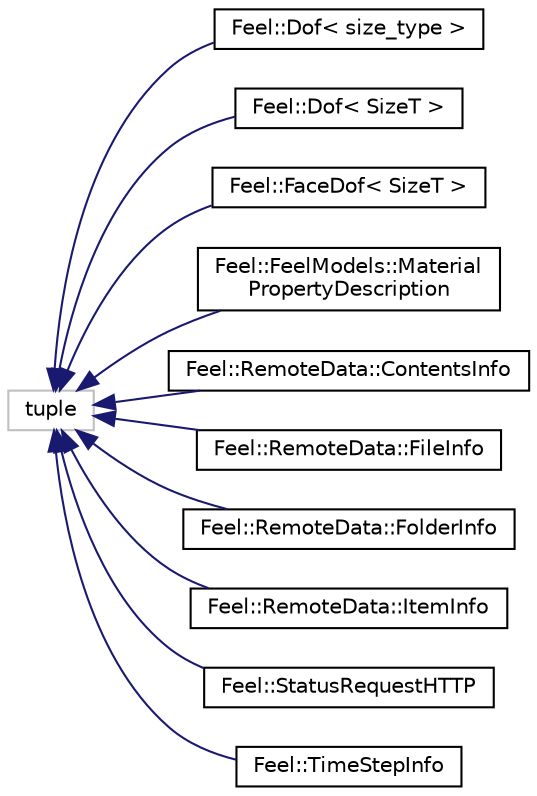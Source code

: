 digraph "Graphical Class Hierarchy"
{
 // LATEX_PDF_SIZE
  edge [fontname="Helvetica",fontsize="10",labelfontname="Helvetica",labelfontsize="10"];
  node [fontname="Helvetica",fontsize="10",shape=record];
  rankdir="LR";
  Node49 [label="tuple",height=0.2,width=0.4,color="grey75", fillcolor="white", style="filled",tooltip=" "];
  Node49 -> Node0 [dir="back",color="midnightblue",fontsize="10",style="solid",fontname="Helvetica"];
  Node0 [label="Feel::Dof\< size_type \>",height=0.2,width=0.4,color="black", fillcolor="white", style="filled",URL="$classFeel_1_1Dof.html",tooltip=" "];
  Node49 -> Node51 [dir="back",color="midnightblue",fontsize="10",style="solid",fontname="Helvetica"];
  Node51 [label="Feel::Dof\< SizeT \>",height=0.2,width=0.4,color="black", fillcolor="white", style="filled",URL="$classFeel_1_1Dof.html",tooltip="class that represents a degree of freedom"];
  Node49 -> Node52 [dir="back",color="midnightblue",fontsize="10",style="solid",fontname="Helvetica"];
  Node52 [label="Feel::FaceDof\< SizeT \>",height=0.2,width=0.4,color="black", fillcolor="white", style="filled",URL="$structFeel_1_1FaceDof.html",tooltip="Describe a Dof on a Face."];
  Node49 -> Node53 [dir="back",color="midnightblue",fontsize="10",style="solid",fontname="Helvetica"];
  Node53 [label="Feel::FeelModels::Material\lPropertyDescription",height=0.2,width=0.4,color="black", fillcolor="white", style="filled",URL="$classFeel_1_1FeelModels_1_1MaterialPropertyDescription.html",tooltip=" "];
  Node49 -> Node54 [dir="back",color="midnightblue",fontsize="10",style="solid",fontname="Helvetica"];
  Node54 [label="Feel::RemoteData::ContentsInfo",height=0.2,width=0.4,color="black", fillcolor="white", style="filled",URL="$classFeel_1_1RemoteData_1_1ContentsInfo.html",tooltip="Content info data structure."];
  Node49 -> Node55 [dir="back",color="midnightblue",fontsize="10",style="solid",fontname="Helvetica"];
  Node55 [label="Feel::RemoteData::FileInfo",height=0.2,width=0.4,color="black", fillcolor="white", style="filled",URL="$structFeel_1_1RemoteData_1_1FileInfo.html",tooltip=" "];
  Node49 -> Node56 [dir="back",color="midnightblue",fontsize="10",style="solid",fontname="Helvetica"];
  Node56 [label="Feel::RemoteData::FolderInfo",height=0.2,width=0.4,color="black", fillcolor="white", style="filled",URL="$structFeel_1_1RemoteData_1_1FolderInfo.html",tooltip=" "];
  Node49 -> Node57 [dir="back",color="midnightblue",fontsize="10",style="solid",fontname="Helvetica"];
  Node57 [label="Feel::RemoteData::ItemInfo",height=0.2,width=0.4,color="black", fillcolor="white", style="filled",URL="$structFeel_1_1RemoteData_1_1ItemInfo.html",tooltip=" "];
  Node49 -> Node58 [dir="back",color="midnightblue",fontsize="10",style="solid",fontname="Helvetica"];
  Node58 [label="Feel::StatusRequestHTTP",height=0.2,width=0.4,color="black", fillcolor="white", style="filled",URL="$classFeel_1_1StatusRequestHTTP.html",tooltip=" "];
  Node49 -> Node59 [dir="back",color="midnightblue",fontsize="10",style="solid",fontname="Helvetica"];
  Node59 [label="Feel::TimeStepInfo",height=0.2,width=0.4,color="black", fillcolor="white", style="filled",URL="$structFeel_1_1TimeStepInfo.html",tooltip="class that stores time step information:"];
}
